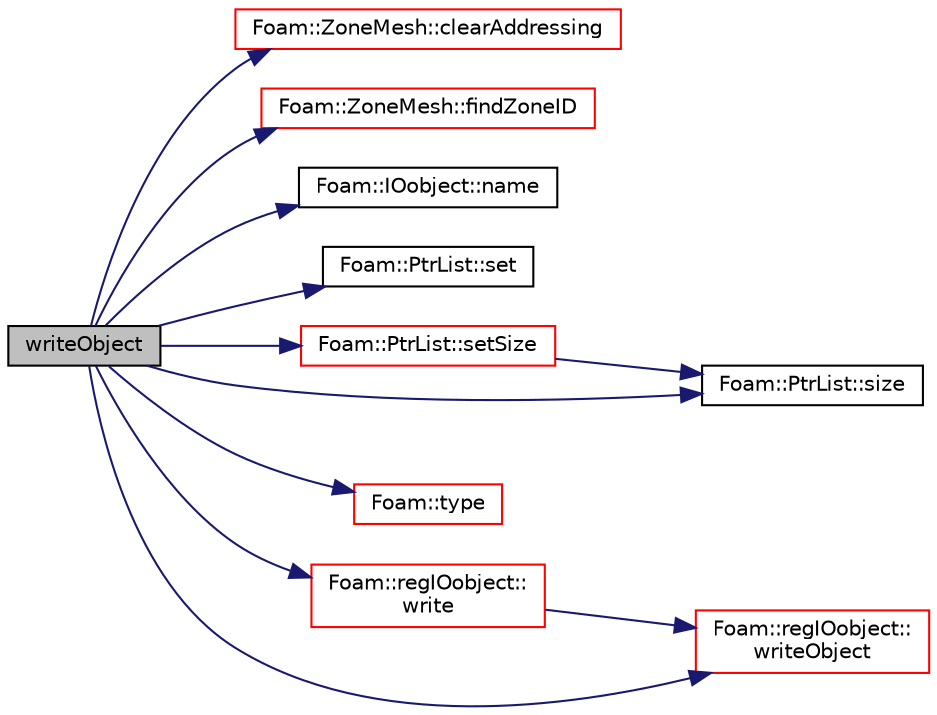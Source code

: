 digraph "writeObject"
{
  bgcolor="transparent";
  edge [fontname="Helvetica",fontsize="10",labelfontname="Helvetica",labelfontsize="10"];
  node [fontname="Helvetica",fontsize="10",shape=record];
  rankdir="LR";
  Node1 [label="writeObject",height=0.2,width=0.4,color="black", fillcolor="grey75", style="filled", fontcolor="black"];
  Node1 -> Node2 [color="midnightblue",fontsize="10",style="solid",fontname="Helvetica"];
  Node2 [label="Foam::ZoneMesh::clearAddressing",height=0.2,width=0.4,color="red",URL="$a02900.html#aac1ee7169044dccb262b78097d6ab1a8",tooltip="Clear addressing. "];
  Node1 -> Node3 [color="midnightblue",fontsize="10",style="solid",fontname="Helvetica"];
  Node3 [label="Foam::ZoneMesh::findZoneID",height=0.2,width=0.4,color="red",URL="$a02900.html#a09614eb35eb88968e053707fde62f274",tooltip="Find zone index given a name. "];
  Node1 -> Node4 [color="midnightblue",fontsize="10",style="solid",fontname="Helvetica"];
  Node4 [label="Foam::IOobject::name",height=0.2,width=0.4,color="black",URL="$a01179.html#a75b72488d2e82151b025744974919d5d",tooltip="Return name. "];
  Node1 -> Node5 [color="midnightblue",fontsize="10",style="solid",fontname="Helvetica"];
  Node5 [label="Foam::PtrList::set",height=0.2,width=0.4,color="black",URL="$a02033.html#affa9210cfaa91a145f3a9618d4ef3baf",tooltip="Is element set. "];
  Node1 -> Node6 [color="midnightblue",fontsize="10",style="solid",fontname="Helvetica"];
  Node6 [label="Foam::PtrList::setSize",height=0.2,width=0.4,color="red",URL="$a02033.html#aedb985ffeaf1bdbfeccc2a8730405703",tooltip="Reset size of PtrList. If extending the PtrList, new entries are. "];
  Node6 -> Node7 [color="midnightblue",fontsize="10",style="solid",fontname="Helvetica"];
  Node7 [label="Foam::PtrList::size",height=0.2,width=0.4,color="black",URL="$a02033.html#a723361dc2020160f5492e8fe2d09fa44",tooltip="Return the number of elements in the PtrList. "];
  Node1 -> Node7 [color="midnightblue",fontsize="10",style="solid",fontname="Helvetica"];
  Node1 -> Node8 [color="midnightblue",fontsize="10",style="solid",fontname="Helvetica"];
  Node8 [label="Foam::type",height=0.2,width=0.4,color="red",URL="$a10733.html#aec48583af672626378f501eb9fc32cd1",tooltip="Return the file type: DIRECTORY or FILE. "];
  Node1 -> Node9 [color="midnightblue",fontsize="10",style="solid",fontname="Helvetica"];
  Node9 [label="Foam::regIOobject::\lwrite",height=0.2,width=0.4,color="red",URL="$a02147.html#a6e5faa425b059eeb55cd904755791076",tooltip="Write using setting from DB. "];
  Node9 -> Node10 [color="midnightblue",fontsize="10",style="solid",fontname="Helvetica"];
  Node10 [label="Foam::regIOobject::\lwriteObject",height=0.2,width=0.4,color="red",URL="$a02147.html#a25cce2a2cb8ccf489894549d23b116c8",tooltip="Write using given format, version and compression. "];
  Node1 -> Node10 [color="midnightblue",fontsize="10",style="solid",fontname="Helvetica"];
}
